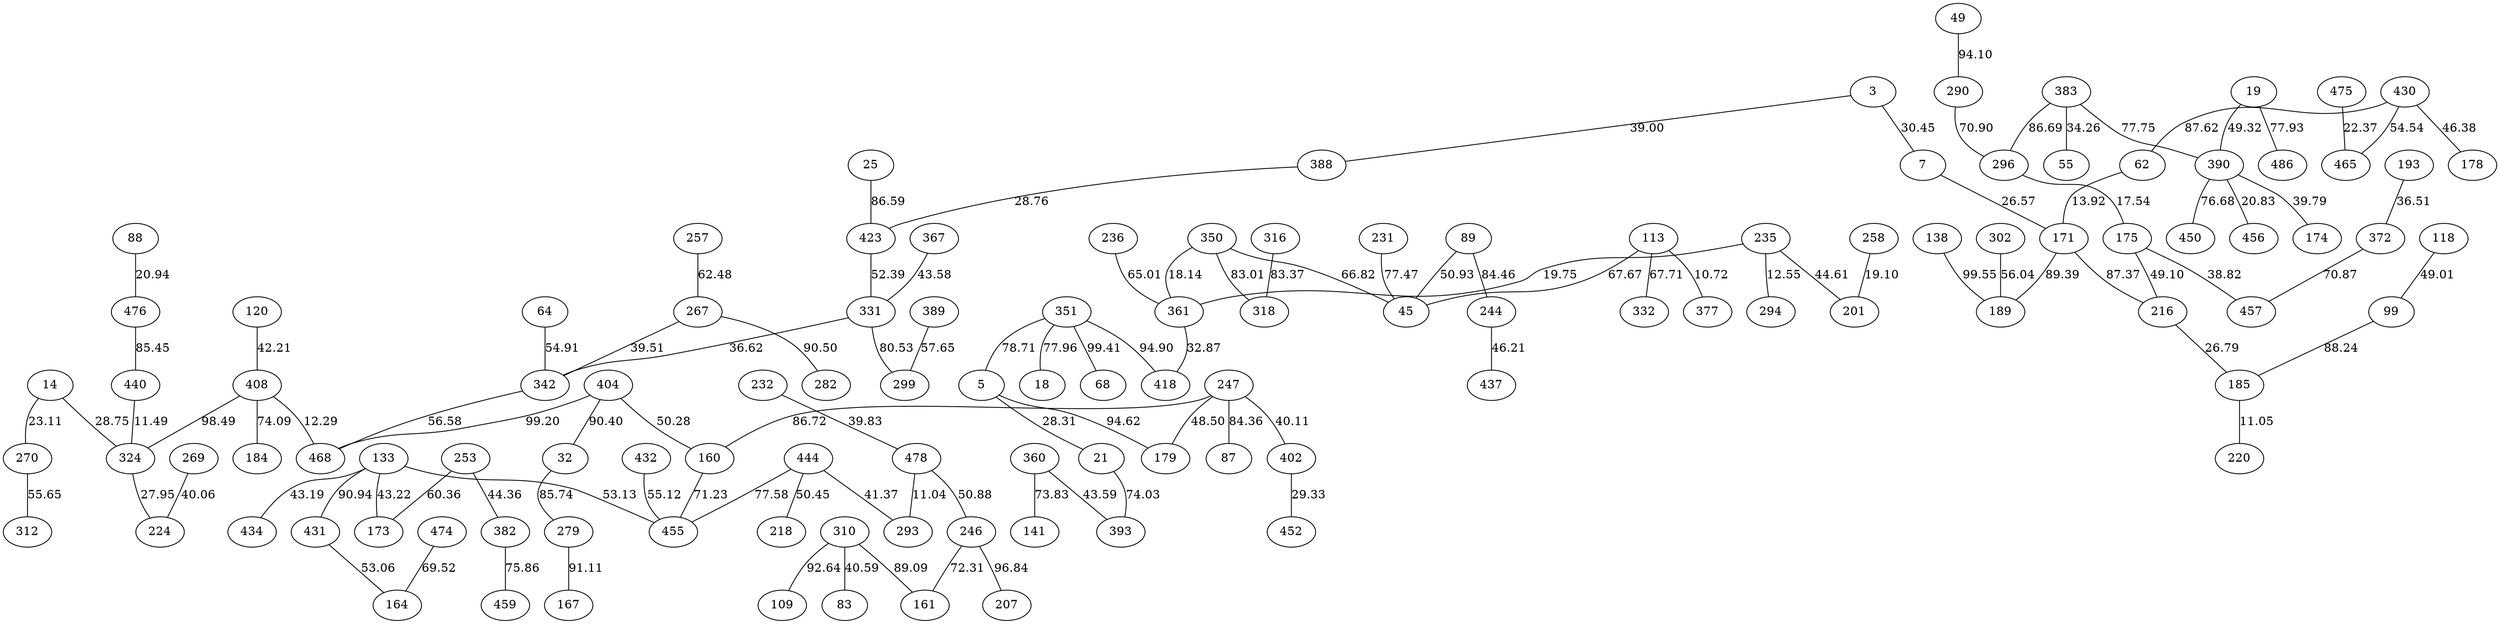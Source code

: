 graph G{
88--476 [label=20.94];
89--45 [label=50.93];
89--244 [label=84.46];
193--372 [label=36.51];
350--361 [label=18.14];
350--45 [label=66.82];
350--318 [label=83.01];
351--18 [label=77.96];
351--5 [label=78.71];
351--418 [label=94.90];
351--68 [label=99.41];
231--45 [label=77.47];
232--478 [label=39.83];
474--164 [label=69.52];
475--465 [label=22.37];
113--377 [label=10.72];
113--45 [label=67.67];
113--332 [label=67.71];
476--440 [label=85.45];
235--294 [label=12.55];
235--361 [label=19.75];
235--201 [label=44.61];
478--293 [label=11.04];
478--246 [label=50.88];
236--361 [label=65.01];
118--99 [label=49.01];
99--185 [label=88.24];
14--270 [label=23.11];
14--324 [label=28.75];
19--390 [label=49.32];
19--486 [label=77.93];
360--393 [label=43.59];
360--141 [label=73.83];
361--418 [label=32.87];
120--408 [label=42.21];
244--437 [label=46.21];
3--7 [label=30.45];
3--388 [label=39.00];
367--331 [label=43.58];
246--161 [label=72.31];
246--207 [label=96.84];
5--21 [label=28.31];
5--179 [label=94.62];
247--402 [label=40.11];
247--179 [label=48.50];
247--87 [label=84.36];
247--160 [label=86.72];
402--452 [label=29.33];
7--171 [label=26.57];
404--160 [label=50.28];
404--32 [label=90.40];
404--468 [label=99.20];
408--468 [label=12.29];
408--184 [label=74.09];
408--324 [label=98.49];
21--393 [label=74.03];
25--423 [label=86.59];
372--457 [label=70.87];
253--382 [label=44.36];
253--173 [label=60.36];
133--434 [label=43.19];
133--173 [label=43.22];
133--455 [label=53.13];
133--431 [label=90.94];
257--267 [label=62.48];
258--201 [label=19.10];
138--189 [label=99.55];
32--279 [label=85.74];
382--459 [label=75.86];
383--55 [label=34.26];
383--390 [label=77.75];
383--296 [label=86.69];
388--423 [label=28.76];
267--342 [label=39.51];
267--282 [label=90.50];
389--299 [label=57.65];
423--331 [label=52.39];
269--224 [label=40.06];
302--189 [label=56.04];
49--290 [label=94.10];
390--456 [label=20.83];
390--174 [label=39.79];
390--450 [label=76.68];
270--312 [label=55.65];
430--178 [label=46.38];
430--465 [label=54.54];
430--62 [label=87.62];
310--83 [label=40.59];
310--161 [label=89.09];
310--109 [label=92.64];
431--164 [label=53.06];
432--455 [label=55.12];
279--167 [label=91.11];
316--318 [label=83.37];
160--455 [label=71.23];
440--324 [label=11.49];
444--293 [label=41.37];
444--218 [label=50.45];
444--455 [label=77.58];
324--224 [label=27.95];
62--171 [label=13.92];
64--342 [label=54.91];
290--296 [label=70.90];
171--216 [label=87.37];
171--189 [label=89.39];
296--175 [label=17.54];
175--457 [label=38.82];
175--216 [label=49.10];
331--342 [label=36.62];
331--299 [label=80.53];
216--185 [label=26.79];
185--220 [label=11.05];
342--468 [label=56.58];
}